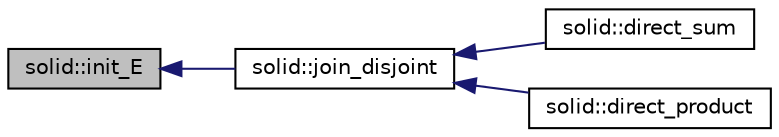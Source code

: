 digraph "solid::init_E"
{
  edge [fontname="Helvetica",fontsize="10",labelfontname="Helvetica",labelfontsize="10"];
  node [fontname="Helvetica",fontsize="10",shape=record];
  rankdir="LR";
  Node3210 [label="solid::init_E",height=0.2,width=0.4,color="black", fillcolor="grey75", style="filled", fontcolor="black"];
  Node3210 -> Node3211 [dir="back",color="midnightblue",fontsize="10",style="solid",fontname="Helvetica"];
  Node3211 [label="solid::join_disjoint",height=0.2,width=0.4,color="black", fillcolor="white", style="filled",URL="$d8/def/classsolid.html#ac3c7868e3b650b7112309c7ad15a394c"];
  Node3211 -> Node3212 [dir="back",color="midnightblue",fontsize="10",style="solid",fontname="Helvetica"];
  Node3212 [label="solid::direct_sum",height=0.2,width=0.4,color="black", fillcolor="white", style="filled",URL="$d8/def/classsolid.html#a2045d572bdbd493c541c69624baeedbf"];
  Node3211 -> Node3213 [dir="back",color="midnightblue",fontsize="10",style="solid",fontname="Helvetica"];
  Node3213 [label="solid::direct_product",height=0.2,width=0.4,color="black", fillcolor="white", style="filled",URL="$d8/def/classsolid.html#a8b4527c066bcebd2e6542fe158c607b0"];
}
